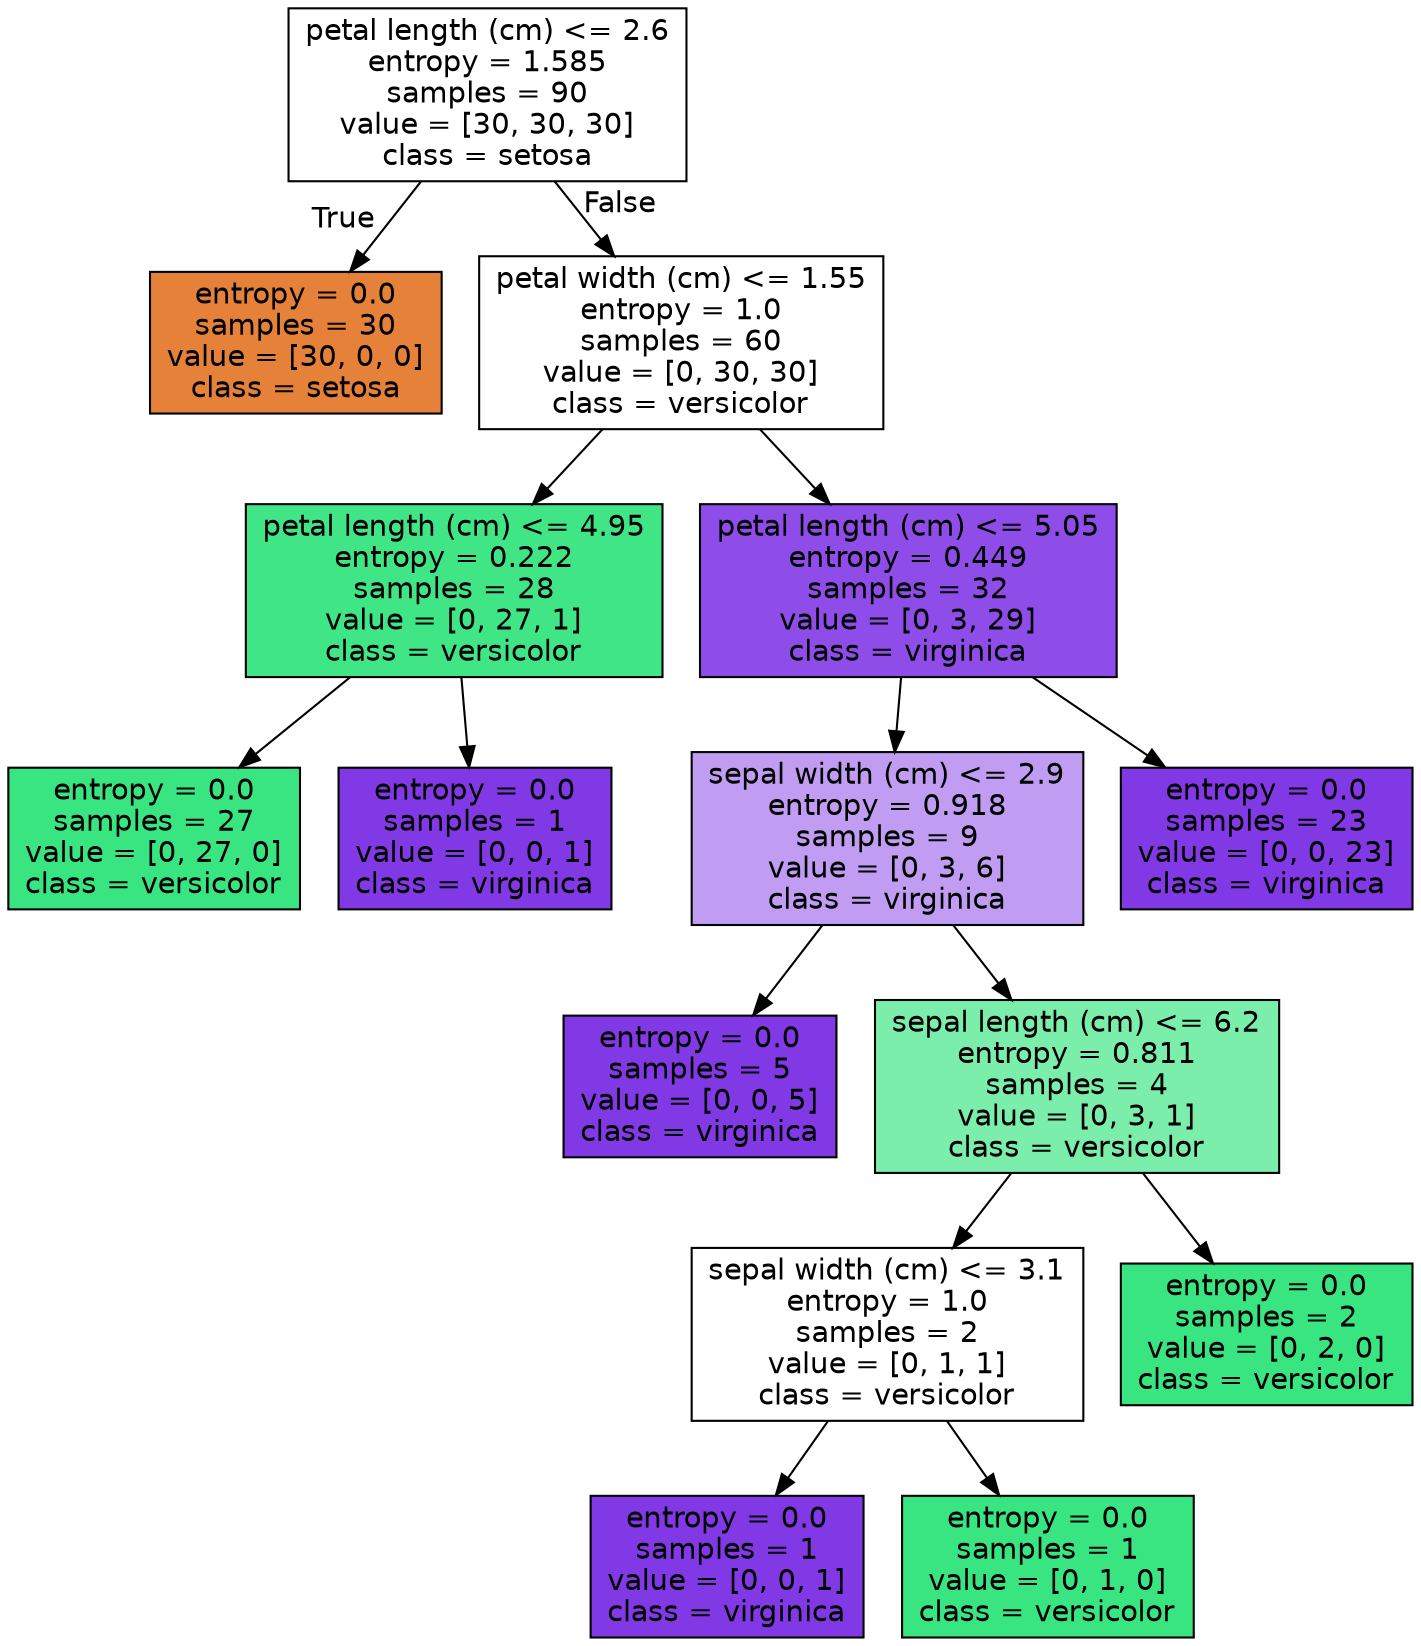 digraph Tree {
node [shape=box, style="filled", color="black", fontname="helvetica"] ;
edge [fontname="helvetica"] ;
0 [label="petal length (cm) <= 2.6\nentropy = 1.585\nsamples = 90\nvalue = [30, 30, 30]\nclass = setosa", fillcolor="#ffffff"] ;
1 [label="entropy = 0.0\nsamples = 30\nvalue = [30, 0, 0]\nclass = setosa", fillcolor="#e58139"] ;
0 -> 1 [labeldistance=2.5, labelangle=45, headlabel="True"] ;
2 [label="petal width (cm) <= 1.55\nentropy = 1.0\nsamples = 60\nvalue = [0, 30, 30]\nclass = versicolor", fillcolor="#ffffff"] ;
0 -> 2 [labeldistance=2.5, labelangle=-45, headlabel="False"] ;
3 [label="petal length (cm) <= 4.95\nentropy = 0.222\nsamples = 28\nvalue = [0, 27, 1]\nclass = versicolor", fillcolor="#40e686"] ;
2 -> 3 ;
4 [label="entropy = 0.0\nsamples = 27\nvalue = [0, 27, 0]\nclass = versicolor", fillcolor="#39e581"] ;
3 -> 4 ;
5 [label="entropy = 0.0\nsamples = 1\nvalue = [0, 0, 1]\nclass = virginica", fillcolor="#8139e5"] ;
3 -> 5 ;
6 [label="petal length (cm) <= 5.05\nentropy = 0.449\nsamples = 32\nvalue = [0, 3, 29]\nclass = virginica", fillcolor="#8e4de8"] ;
2 -> 6 ;
7 [label="sepal width (cm) <= 2.9\nentropy = 0.918\nsamples = 9\nvalue = [0, 3, 6]\nclass = virginica", fillcolor="#c09cf2"] ;
6 -> 7 ;
8 [label="entropy = 0.0\nsamples = 5\nvalue = [0, 0, 5]\nclass = virginica", fillcolor="#8139e5"] ;
7 -> 8 ;
9 [label="sepal length (cm) <= 6.2\nentropy = 0.811\nsamples = 4\nvalue = [0, 3, 1]\nclass = versicolor", fillcolor="#7beeab"] ;
7 -> 9 ;
10 [label="sepal width (cm) <= 3.1\nentropy = 1.0\nsamples = 2\nvalue = [0, 1, 1]\nclass = versicolor", fillcolor="#ffffff"] ;
9 -> 10 ;
11 [label="entropy = 0.0\nsamples = 1\nvalue = [0, 0, 1]\nclass = virginica", fillcolor="#8139e5"] ;
10 -> 11 ;
12 [label="entropy = 0.0\nsamples = 1\nvalue = [0, 1, 0]\nclass = versicolor", fillcolor="#39e581"] ;
10 -> 12 ;
13 [label="entropy = 0.0\nsamples = 2\nvalue = [0, 2, 0]\nclass = versicolor", fillcolor="#39e581"] ;
9 -> 13 ;
14 [label="entropy = 0.0\nsamples = 23\nvalue = [0, 0, 23]\nclass = virginica", fillcolor="#8139e5"] ;
6 -> 14 ;
}